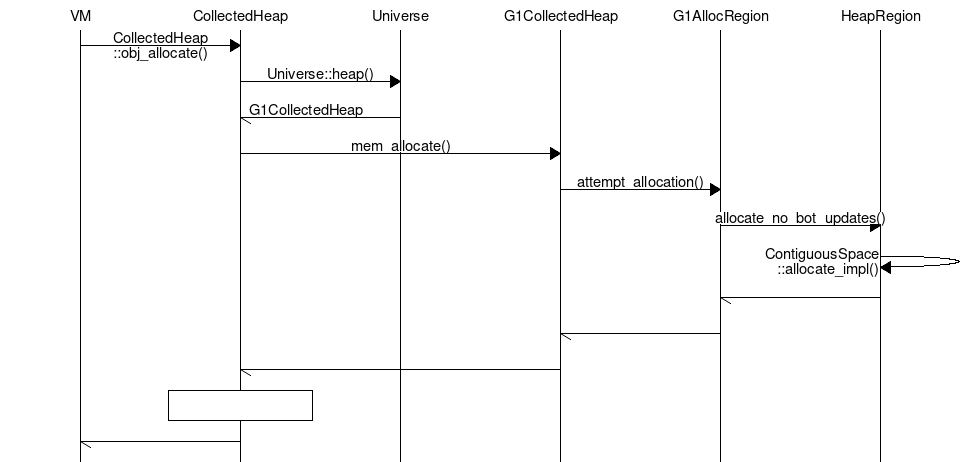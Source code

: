 msc {
    hscale = "1.6";

    VM,CollectedHeap,Universe,G1CollectedHeap,G1AllocRegion,HeapRegion;

    VM => CollectedHeap [label="CollectedHeap\n::obj_allocate()"];
    CollectedHeap => Universe [label="Universe::heap()"];
    CollectedHeap <- Universe [label="G1CollectedHeapのインスタンス"];
    CollectedHeap => G1CollectedHeap [label="mem_allocate()"];
    G1CollectedHeap => G1AllocRegion [label="attempt_allocation()"];
    G1AllocRegion => HeapRegion [label="allocate_no_bot_updates()"];
    HeapRegion => HeapRegion [label="ContiguousSpace\n::allocate_impl()"];
    G1AllocRegion <- HeapRegion [label="リージョンに割り当てたメモリ領域"];
    G1CollectedHeap <- G1AllocRegion;
    CollectedHeap <- G1CollectedHeap;
    CollectedHeap box CollectedHeap [label="オブジェクト\nのセットアップ"];
    VM <- CollectedHeap [label="割り当てたオブジェクト"];
}